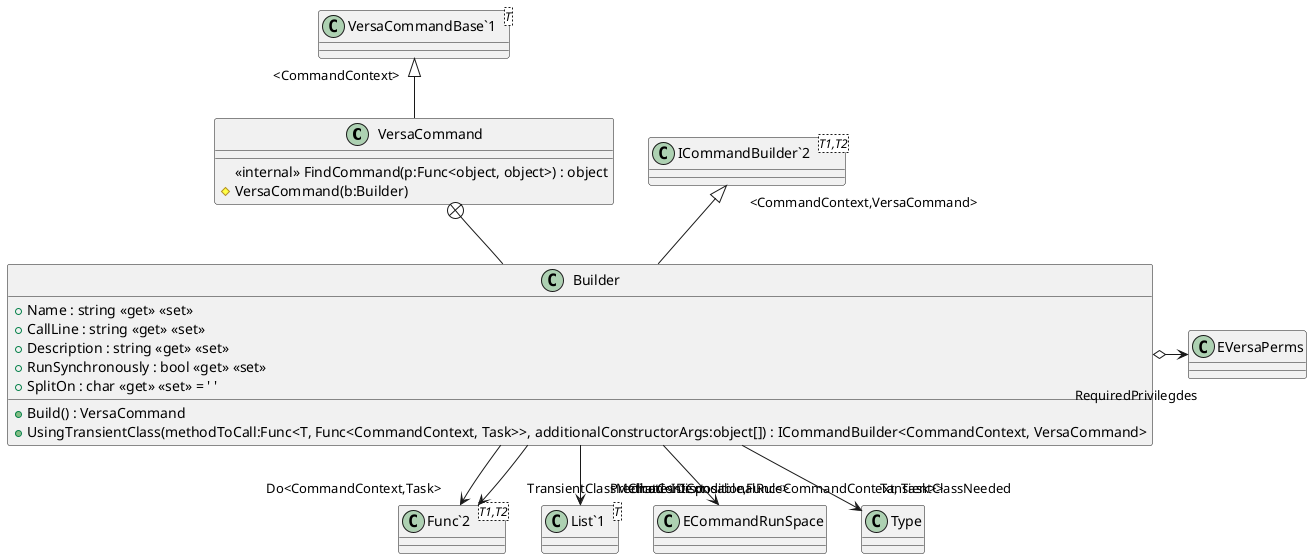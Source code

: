 @startuml
class VersaCommand {
    <<internal>> FindCommand(p:Func<object, object>) : object
    # VersaCommand(b:Builder)
}
class "VersaCommandBase`1"<T> {
}
class Builder {
    + Name : string <<get>> <<set>>
    + CallLine : string <<get>> <<set>>
    + Description : string <<get>> <<set>>
    + RunSynchronously : bool <<get>> <<set>>
    + SplitOn : char <<get>> <<set>> = ' '
    + Build() : VersaCommand
    + UsingTransientClass(methodToCall:Func<T, Func<CommandContext, Task>>, additionalConstructorArgs:object[]) : ICommandBuilder<CommandContext, VersaCommand>
}
class "ICommandBuilder`2"<T1,T2> {
}
class "Func`2"<T1,T2> {
}
class "List`1"<T> {
}
"VersaCommandBase`1" "<CommandContext>" <|-- VersaCommand
VersaCommand +-- Builder
"ICommandBuilder`2" "<CommandContext,VersaCommand>" <|-- Builder
Builder --> "Do<CommandContext,Task>" "Func`2"
Builder --> "Predicates<IConditionalRule>" "List`1"
Builder --> "ChatContext" ECommandRunSpace
Builder o-> "RequiredPrivilegdes" EVersaPerms
Builder --> "TansientClassNeeded" Type
Builder --> "TransientClassMethod<IDisposable,Func<CommandContext, Task>>" "Func`2"
@enduml
